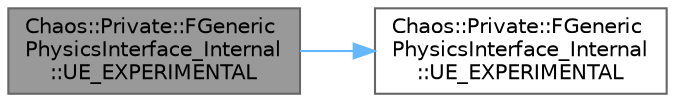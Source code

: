 digraph "Chaos::Private::FGenericPhysicsInterface_Internal::UE_EXPERIMENTAL"
{
 // INTERACTIVE_SVG=YES
 // LATEX_PDF_SIZE
  bgcolor="transparent";
  edge [fontname=Helvetica,fontsize=10,labelfontname=Helvetica,labelfontsize=10];
  node [fontname=Helvetica,fontsize=10,shape=box,height=0.2,width=0.4];
  rankdir="LR";
  Node1 [id="Node000001",label="Chaos::Private::FGeneric\lPhysicsInterface_Internal\l::UE_EXPERIMENTAL",height=0.2,width=0.4,color="gray40", fillcolor="grey60", style="filled", fontcolor="black",tooltip="INTERNAL USE ONLY Physics thread raycast query: Trace a ray against the world and return touching hit..."];
  Node1 -> Node2 [id="edge1_Node000001_Node000002",color="steelblue1",style="solid",tooltip=" "];
  Node2 [id="Node000002",label="Chaos::Private::FGeneric\lPhysicsInterface_Internal\l::UE_EXPERIMENTAL",height=0.2,width=0.4,color="grey40", fillcolor="white", style="filled",URL="$d3/d77/structChaos_1_1Private_1_1FGenericPhysicsInterface__Internal.html#a28a48a5f9cf2c28539c3e4528056fb47",tooltip="INTERNAL USE ONLY Physics thread shape sweep: Trace a FCollisionShape against the world and return to..."];
}
